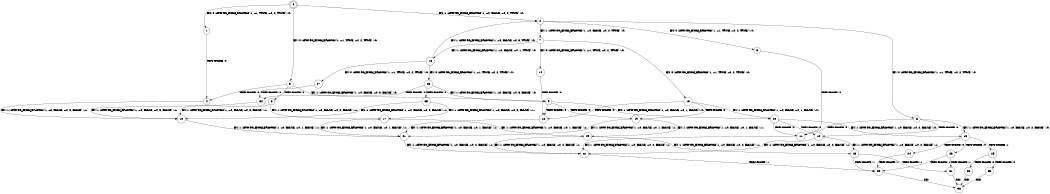 digraph BCG {
size = "7, 10.5";
center = TRUE;
node [shape = circle];
0 [peripheries = 2];
0 -> 1 [label = "EX !0 !ATOMIC_EXCH_BRANCH (1, +1, TRUE, +0, 2, TRUE) !:0:"];
0 -> 2 [label = "EX !1 !ATOMIC_EXCH_BRANCH (1, +0, FALSE, +0, 3, TRUE) !:0:"];
0 -> 3 [label = "EX !0 !ATOMIC_EXCH_BRANCH (1, +1, TRUE, +0, 2, TRUE) !:0:"];
1 -> 4 [label = "TERMINATE !0"];
2 -> 5 [label = "EX !0 !ATOMIC_EXCH_BRANCH (1, +1, TRUE, +0, 2, TRUE) !:0:"];
2 -> 6 [label = "EX !0 !ATOMIC_EXCH_BRANCH (1, +1, TRUE, +0, 2, TRUE) !:0:"];
2 -> 7 [label = "EX !1 !ATOMIC_EXCH_BRANCH (1, +0, FALSE, +0, 2, TRUE) !:0:"];
3 -> 4 [label = "TERMINATE !0"];
3 -> 8 [label = "TERMINATE !0"];
3 -> 9 [label = "EX !1 !ATOMIC_EXCH_BRANCH (1, +0, FALSE, +0, 3, FALSE) !:0:"];
4 -> 10 [label = "EX !1 !ATOMIC_EXCH_BRANCH (1, +0, FALSE, +0, 3, FALSE) !:1:"];
5 -> 11 [label = "TERMINATE !0"];
6 -> 11 [label = "TERMINATE !0"];
6 -> 12 [label = "TERMINATE !0"];
6 -> 13 [label = "EX !1 !ATOMIC_EXCH_BRANCH (1, +0, FALSE, +0, 2, FALSE) !:0:"];
7 -> 14 [label = "EX !0 !ATOMIC_EXCH_BRANCH (1, +1, TRUE, +0, 2, TRUE) !:0:"];
7 -> 15 [label = "EX !0 !ATOMIC_EXCH_BRANCH (1, +1, TRUE, +0, 2, TRUE) !:0:"];
7 -> 16 [label = "EX !1 !ATOMIC_EXCH_BRANCH (1, +0, FALSE, +0, 1, TRUE) !:0:"];
8 -> 10 [label = "EX !1 !ATOMIC_EXCH_BRANCH (1, +0, FALSE, +0, 3, FALSE) !:1:"];
8 -> 17 [label = "EX !1 !ATOMIC_EXCH_BRANCH (1, +0, FALSE, +0, 3, FALSE) !:1:"];
9 -> 18 [label = "TERMINATE !0"];
9 -> 19 [label = "TERMINATE !0"];
9 -> 20 [label = "EX !1 !ATOMIC_EXCH_BRANCH (1, +0, FALSE, +0, 1, FALSE) !:0:"];
10 -> 21 [label = "EX !1 !ATOMIC_EXCH_BRANCH (1, +0, FALSE, +0, 1, FALSE) !:1:"];
11 -> 22 [label = "EX !1 !ATOMIC_EXCH_BRANCH (1, +0, FALSE, +0, 2, FALSE) !:1:"];
12 -> 22 [label = "EX !1 !ATOMIC_EXCH_BRANCH (1, +0, FALSE, +0, 2, FALSE) !:1:"];
12 -> 23 [label = "EX !1 !ATOMIC_EXCH_BRANCH (1, +0, FALSE, +0, 2, FALSE) !:1:"];
13 -> 24 [label = "TERMINATE !0"];
13 -> 25 [label = "TERMINATE !1"];
13 -> 26 [label = "TERMINATE !0"];
14 -> 18 [label = "TERMINATE !0"];
15 -> 18 [label = "TERMINATE !0"];
15 -> 19 [label = "TERMINATE !0"];
15 -> 20 [label = "EX !1 !ATOMIC_EXCH_BRANCH (1, +0, FALSE, +0, 1, FALSE) !:0:"];
16 -> 27 [label = "EX !0 !ATOMIC_EXCH_BRANCH (1, +1, TRUE, +0, 2, TRUE) !:0:"];
16 -> 28 [label = "EX !0 !ATOMIC_EXCH_BRANCH (1, +1, TRUE, +0, 2, TRUE) !:0:"];
16 -> 2 [label = "EX !1 !ATOMIC_EXCH_BRANCH (1, +0, FALSE, +0, 3, TRUE) !:0:"];
17 -> 21 [label = "EX !1 !ATOMIC_EXCH_BRANCH (1, +0, FALSE, +0, 1, FALSE) !:1:"];
17 -> 29 [label = "EX !1 !ATOMIC_EXCH_BRANCH (1, +0, FALSE, +0, 1, FALSE) !:1:"];
18 -> 21 [label = "EX !1 !ATOMIC_EXCH_BRANCH (1, +0, FALSE, +0, 1, FALSE) !:1:"];
19 -> 21 [label = "EX !1 !ATOMIC_EXCH_BRANCH (1, +0, FALSE, +0, 1, FALSE) !:1:"];
19 -> 29 [label = "EX !1 !ATOMIC_EXCH_BRANCH (1, +0, FALSE, +0, 1, FALSE) !:1:"];
20 -> 11 [label = "TERMINATE !0"];
20 -> 12 [label = "TERMINATE !0"];
20 -> 13 [label = "EX !1 !ATOMIC_EXCH_BRANCH (1, +0, FALSE, +0, 2, FALSE) !:0:"];
21 -> 22 [label = "EX !1 !ATOMIC_EXCH_BRANCH (1, +0, FALSE, +0, 2, FALSE) !:1:"];
22 -> 30 [label = "TERMINATE !1"];
23 -> 30 [label = "TERMINATE !1"];
23 -> 31 [label = "TERMINATE !1"];
24 -> 30 [label = "TERMINATE !1"];
25 -> 32 [label = "TERMINATE !0"];
25 -> 33 [label = "TERMINATE !0"];
26 -> 30 [label = "TERMINATE !1"];
26 -> 31 [label = "TERMINATE !1"];
27 -> 34 [label = "TERMINATE !0"];
28 -> 34 [label = "TERMINATE !0"];
28 -> 35 [label = "TERMINATE !0"];
28 -> 9 [label = "EX !1 !ATOMIC_EXCH_BRANCH (1, +0, FALSE, +0, 3, FALSE) !:0:"];
29 -> 22 [label = "EX !1 !ATOMIC_EXCH_BRANCH (1, +0, FALSE, +0, 2, FALSE) !:1:"];
29 -> 23 [label = "EX !1 !ATOMIC_EXCH_BRANCH (1, +0, FALSE, +0, 2, FALSE) !:1:"];
30 -> 36 [label = "exit"];
31 -> 36 [label = "exit"];
32 -> 36 [label = "exit"];
33 -> 36 [label = "exit"];
34 -> 10 [label = "EX !1 !ATOMIC_EXCH_BRANCH (1, +0, FALSE, +0, 3, FALSE) !:1:"];
35 -> 10 [label = "EX !1 !ATOMIC_EXCH_BRANCH (1, +0, FALSE, +0, 3, FALSE) !:1:"];
35 -> 17 [label = "EX !1 !ATOMIC_EXCH_BRANCH (1, +0, FALSE, +0, 3, FALSE) !:1:"];
}
